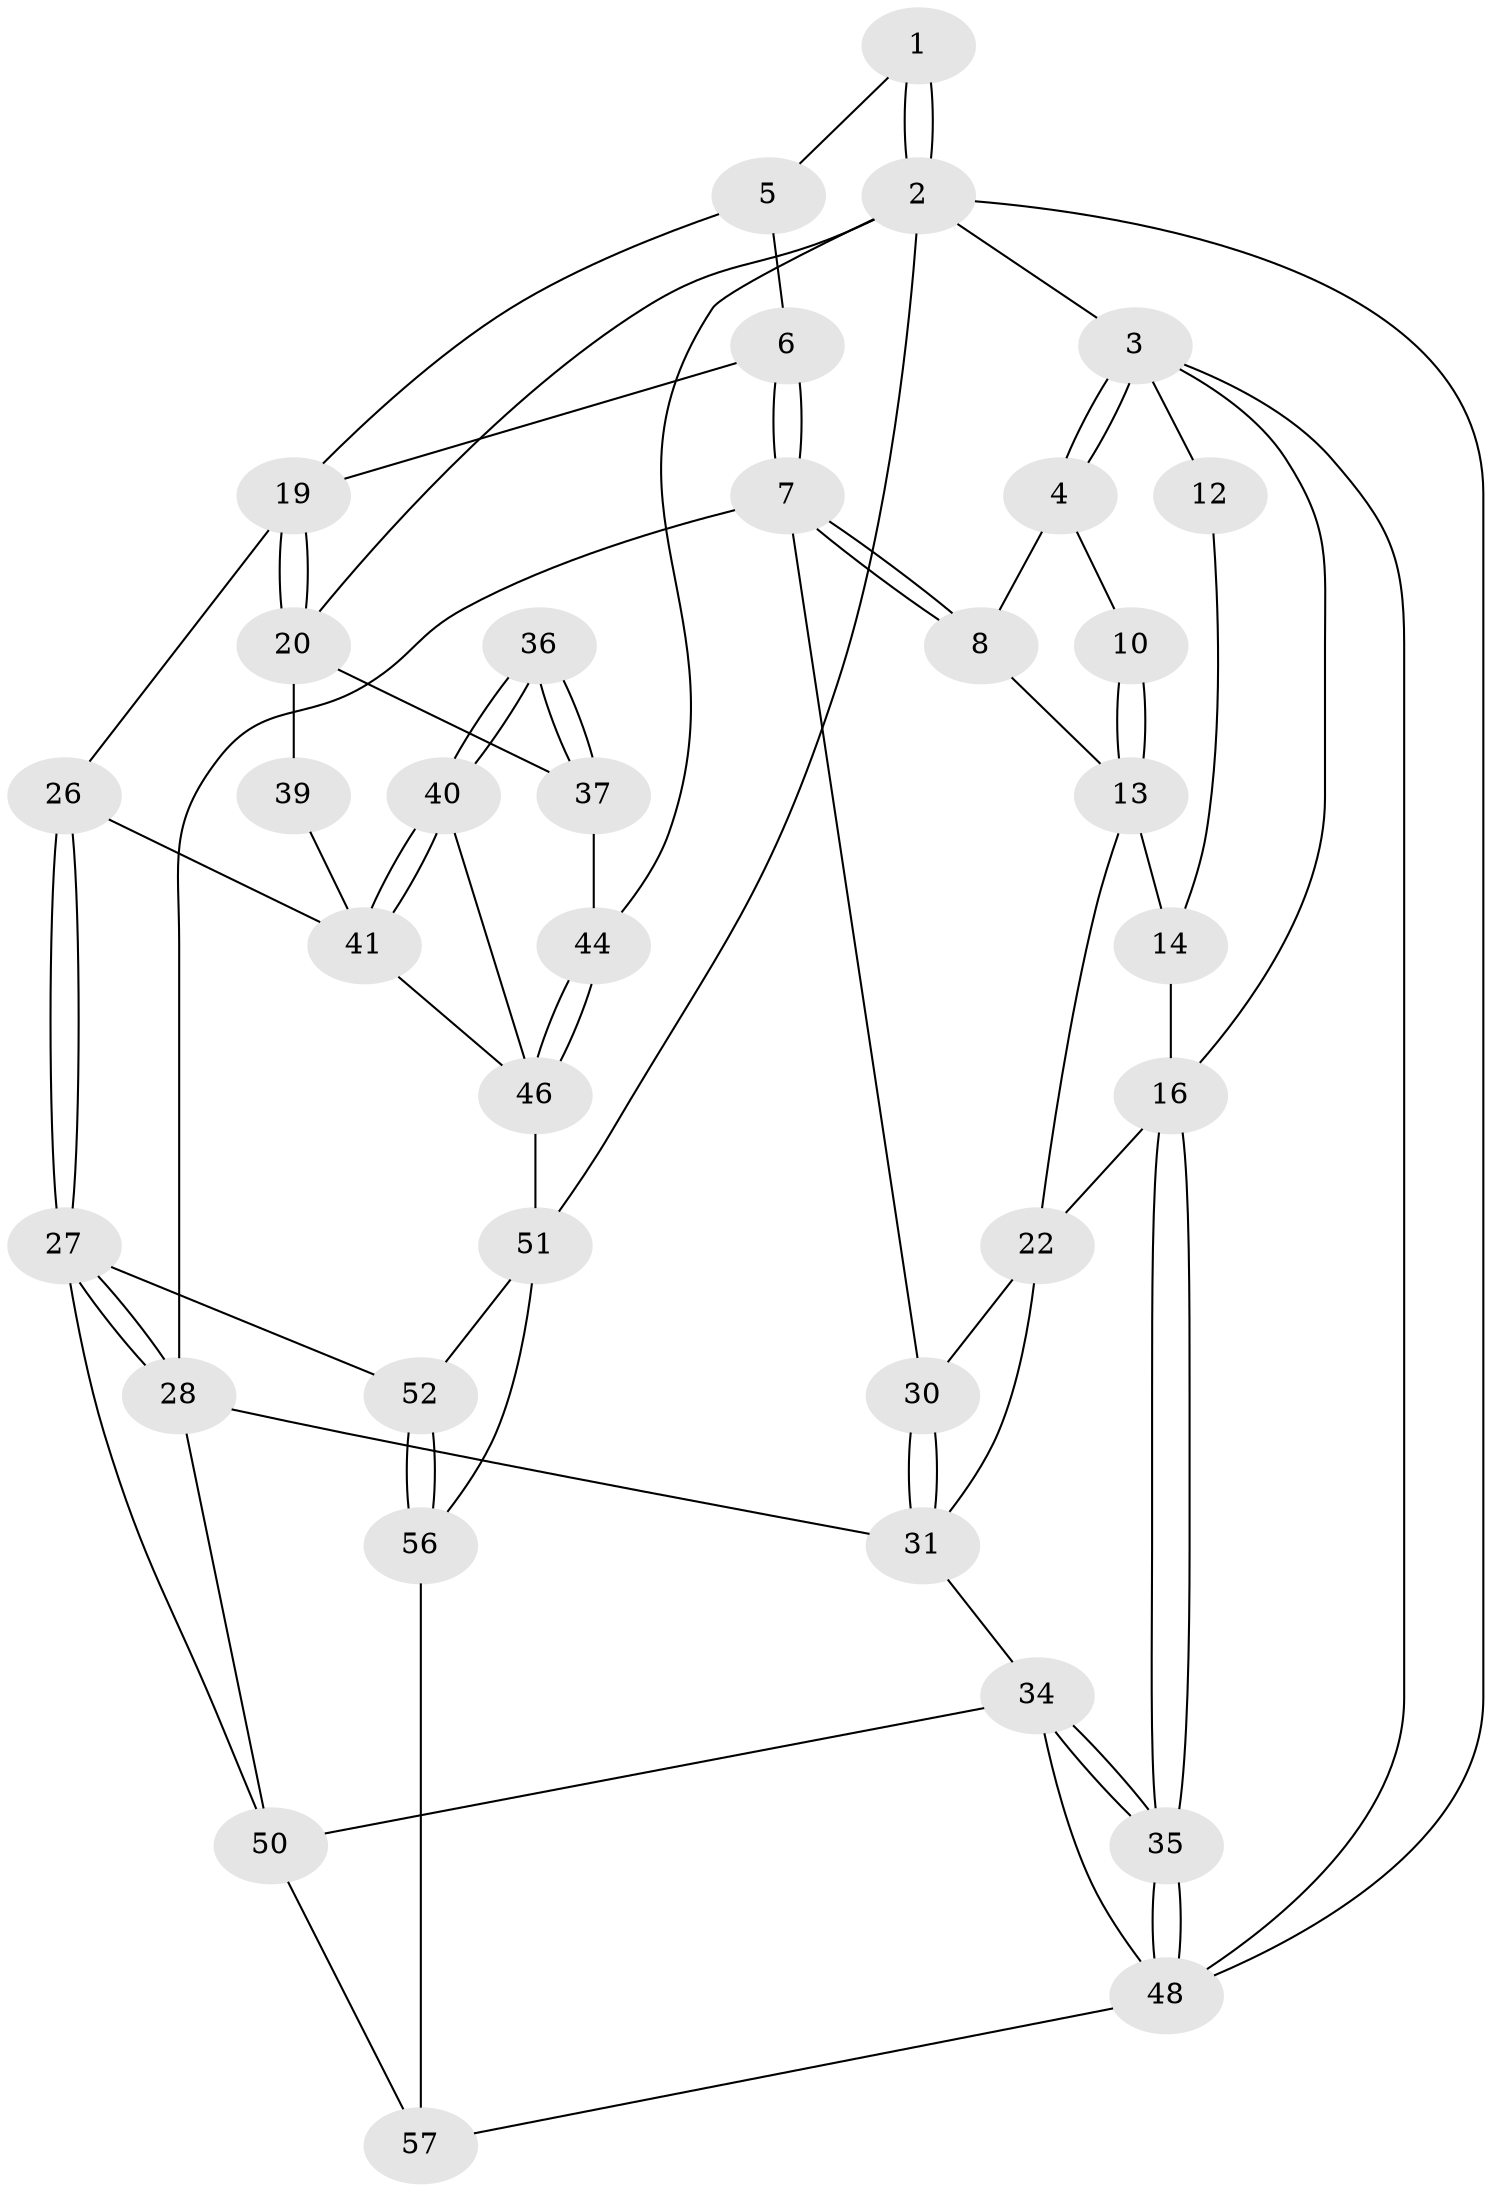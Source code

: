 // Generated by graph-tools (version 1.1) at 2025/24/03/03/25 07:24:40]
// undirected, 36 vertices, 79 edges
graph export_dot {
graph [start="1"]
  node [color=gray90,style=filled];
  1 [pos="+0.5255189801574136+0"];
  2 [pos="+1+0",super="+43"];
  3 [pos="+0+0",super="+11"];
  4 [pos="+0.4824776447059126+0",super="+9"];
  5 [pos="+0.6320930197295036+0.20598779406061163",super="+18"];
  6 [pos="+0.5228588934578536+0.345701505957356",super="+24"];
  7 [pos="+0.448027050577203+0.3756690371452736",super="+29"];
  8 [pos="+0.39015040244982974+0.3089426034324839"];
  10 [pos="+0.2176983776792074+0.13844151377431518"];
  12 [pos="+0.10704196820286214+0.13725077949807982"];
  13 [pos="+0.21847877265220014+0.287681798301571",super="+15"];
  14 [pos="+0.09721106207244519+0.26217207587168884"];
  16 [pos="+0+0.3992416969211173",super="+17"];
  19 [pos="+0.7795938977976375+0.32604512718631656",super="+25"];
  20 [pos="+1+0.2785448430615786",super="+21"];
  22 [pos="+0.22317199810076432+0.37465753244642186",super="+23"];
  26 [pos="+0.6610092861149517+0.5572636894609053"];
  27 [pos="+0.6332268572954957+0.5824317724400786",super="+49"];
  28 [pos="+0.453985793315169+0.5220293653742116",super="+32"];
  30 [pos="+0.33203488196702785+0.4238000968366269"];
  31 [pos="+0.21518079977123325+0.48794857776772776",super="+33"];
  34 [pos="+0.12260489184835245+0.6853668985194931",super="+54"];
  35 [pos="+0+0.6882862181825432"];
  36 [pos="+0.874008460206533+0.5921759094758099"];
  37 [pos="+0.9637909592667436+0.58208170294046",super="+38"];
  39 [pos="+0.8053427791473192+0.5645035243960673"];
  40 [pos="+0.8807976487283692+0.6386226395818396",super="+45"];
  41 [pos="+0.8541949687013518+0.6882523644796232",super="+42"];
  44 [pos="+1+0.6504883410592811"];
  46 [pos="+0.9034289460456555+0.7015266066344948",super="+47"];
  48 [pos="+0+1",super="+59"];
  50 [pos="+0.41359389751428094+0.7635323040772632",super="+53"];
  51 [pos="+0.85331153012341+0.7485631423858102",super="+55"];
  52 [pos="+0.6425942961887942+0.6799903812209349"];
  56 [pos="+0.6330228611928044+0.9180060885976956",super="+58"];
  57 [pos="+0.37832455175560675+0.845652343643832",super="+60"];
  1 -- 2;
  1 -- 2;
  1 -- 5;
  2 -- 3;
  2 -- 48;
  2 -- 44;
  2 -- 51;
  2 -- 20;
  3 -- 4;
  3 -- 4;
  3 -- 48;
  3 -- 16;
  3 -- 12;
  4 -- 8;
  4 -- 10;
  5 -- 6 [weight=2];
  5 -- 19;
  6 -- 7;
  6 -- 7;
  6 -- 19;
  7 -- 8;
  7 -- 8;
  7 -- 28;
  7 -- 30;
  8 -- 13;
  10 -- 13;
  10 -- 13;
  12 -- 14;
  13 -- 14;
  13 -- 22;
  14 -- 16;
  16 -- 35;
  16 -- 35;
  16 -- 22;
  19 -- 20;
  19 -- 20;
  19 -- 26;
  20 -- 39;
  20 -- 37;
  22 -- 30;
  22 -- 31;
  26 -- 27;
  26 -- 27;
  26 -- 41;
  27 -- 28;
  27 -- 28;
  27 -- 50;
  27 -- 52;
  28 -- 50;
  28 -- 31;
  30 -- 31;
  30 -- 31;
  31 -- 34;
  34 -- 35;
  34 -- 35;
  34 -- 48;
  34 -- 50;
  35 -- 48;
  35 -- 48;
  36 -- 37;
  36 -- 37;
  36 -- 40;
  36 -- 40;
  37 -- 44;
  39 -- 41;
  40 -- 41;
  40 -- 41;
  40 -- 46;
  41 -- 46;
  44 -- 46;
  44 -- 46;
  46 -- 51;
  48 -- 57;
  50 -- 57;
  51 -- 52;
  51 -- 56;
  52 -- 56;
  52 -- 56;
  56 -- 57 [weight=2];
}
